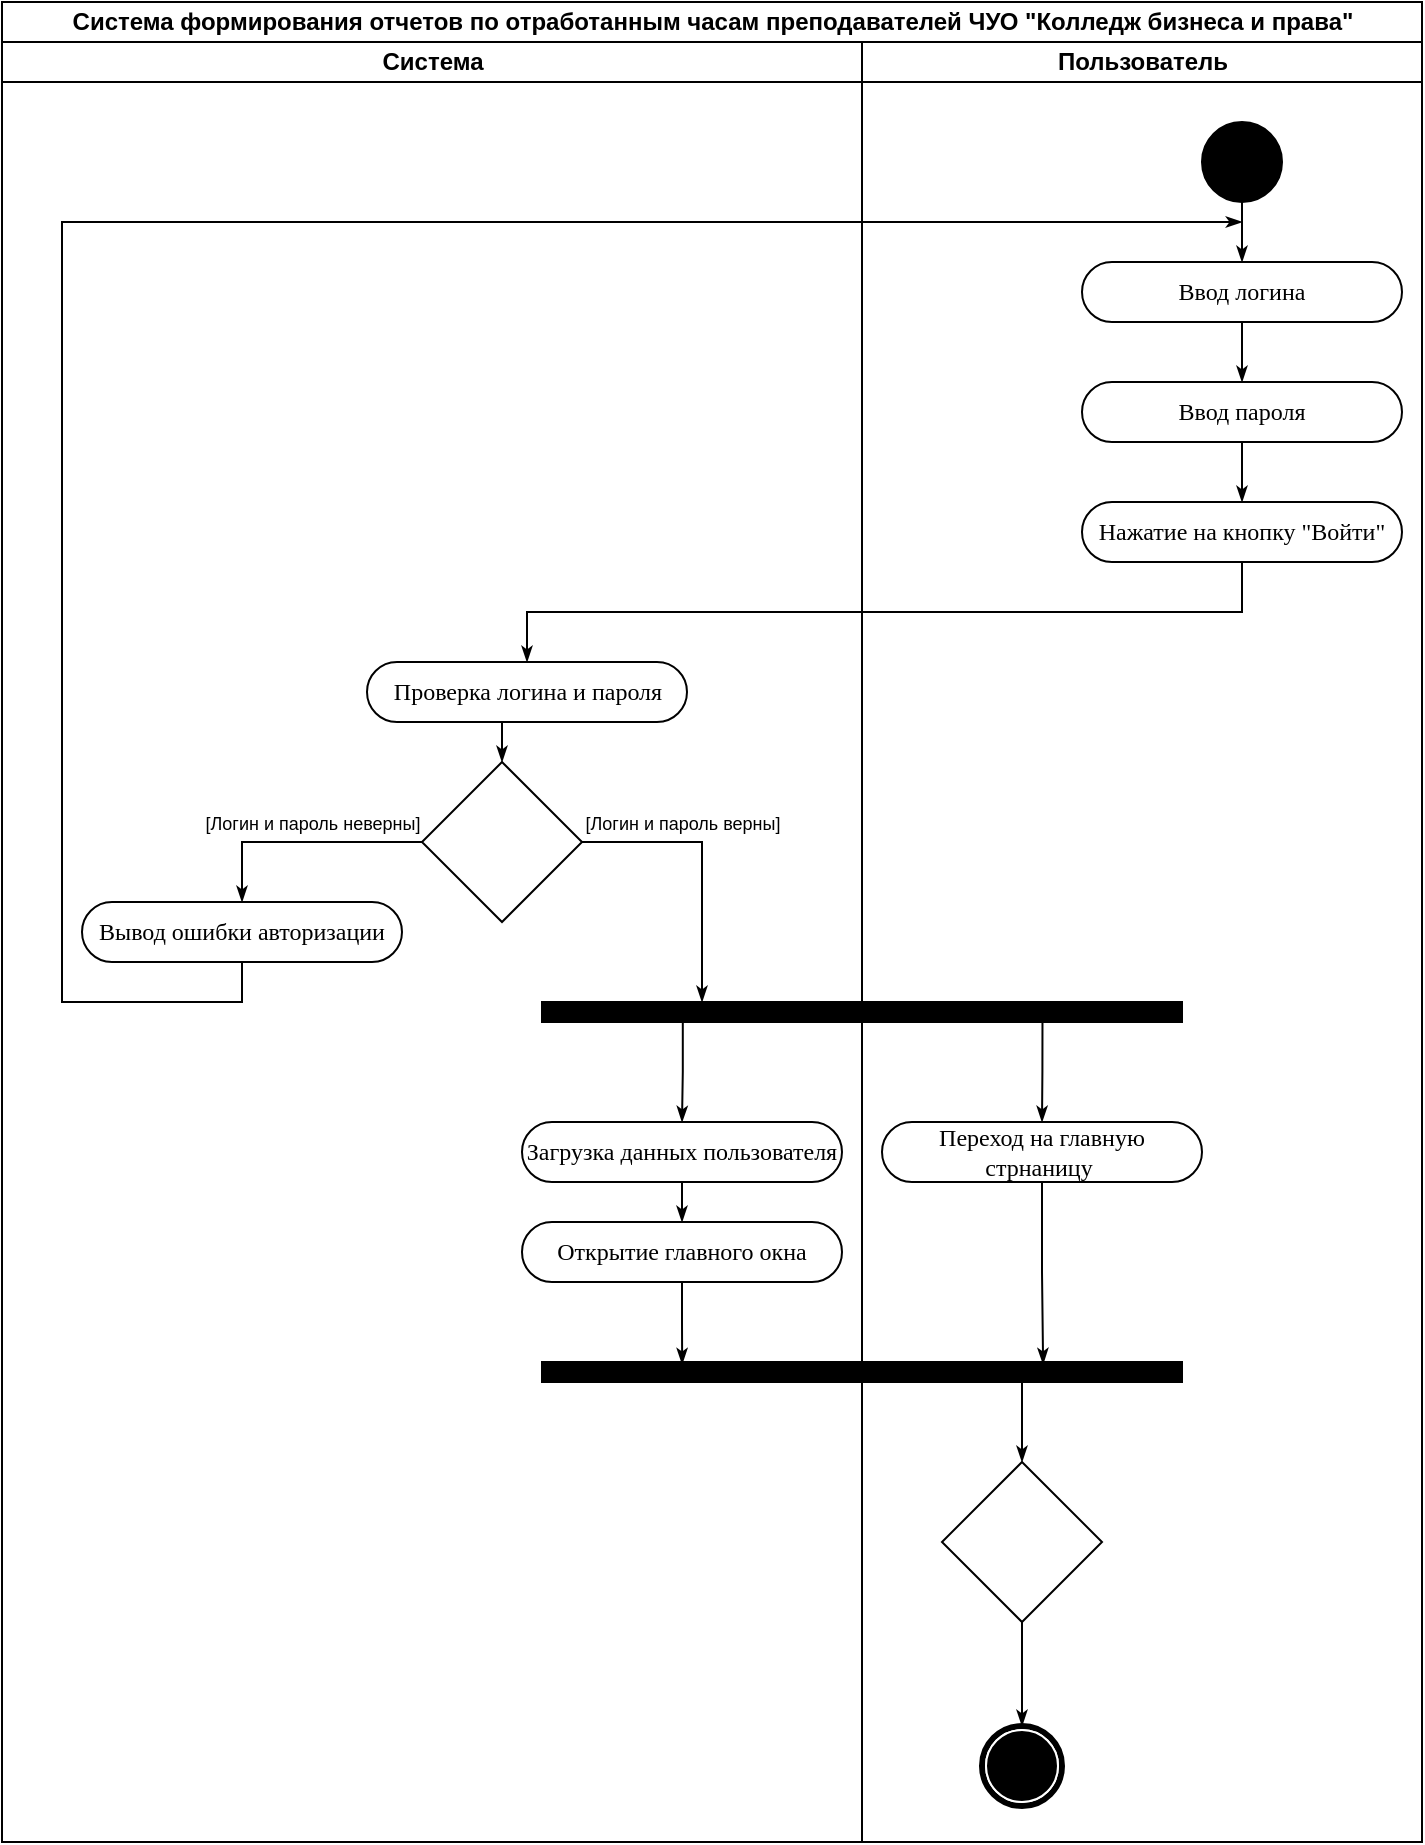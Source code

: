 <mxfile version="26.0.16">
  <diagram name="Page-1" id="0783ab3e-0a74-02c8-0abd-f7b4e66b4bec">
    <mxGraphModel dx="1276" dy="1706" grid="1" gridSize="10" guides="1" tooltips="1" connect="1" arrows="1" fold="1" page="1" pageScale="1" pageWidth="850" pageHeight="1100" background="none" math="0" shadow="0">
      <root>
        <mxCell id="0" />
        <mxCell id="1" parent="0" />
        <mxCell id="1c1d494c118603dd-1" value="&lt;span style=&quot;line-height: 115%;&quot; lang=&quot;RU&quot;&gt;&lt;font style=&quot;font-size: 12px;&quot; face=&quot;Helvetica&quot;&gt;Система формирования отчетов по отработанным часам преподавателей ЧУО &quot;Колледж бизнеса и права&quot;&lt;/font&gt;&lt;/span&gt;" style="swimlane;html=1;childLayout=stackLayout;startSize=20;rounded=0;shadow=0;comic=0;labelBackgroundColor=none;strokeWidth=1;fontFamily=Verdana;fontSize=12;align=center;" parent="1" vertex="1">
          <mxGeometry x="70" y="-1040" width="710" height="920" as="geometry" />
        </mxCell>
        <mxCell id="1c1d494c118603dd-3" value="Система" style="swimlane;html=1;startSize=20;" parent="1c1d494c118603dd-1" vertex="1">
          <mxGeometry y="20" width="430" height="900" as="geometry" />
        </mxCell>
        <mxCell id="xu6OhR2u2RjFFPf_3jyD-4" value="Проверка логина и пароля" style="rounded=1;whiteSpace=wrap;html=1;shadow=0;comic=0;labelBackgroundColor=none;strokeWidth=1;fontFamily=Verdana;fontSize=12;align=center;arcSize=50;" parent="1c1d494c118603dd-3" vertex="1">
          <mxGeometry x="182.5" y="310" width="160" height="30" as="geometry" />
        </mxCell>
        <mxCell id="xu6OhR2u2RjFFPf_3jyD-9" style="edgeStyle=orthogonalEdgeStyle;rounded=0;html=1;labelBackgroundColor=none;startArrow=none;startFill=0;startSize=5;endArrow=classicThin;endFill=1;endSize=5;jettySize=auto;orthogonalLoop=1;strokeWidth=1;fontFamily=Verdana;fontSize=12;entryX=0.5;entryY=0;entryDx=0;entryDy=0;exitX=0.5;exitY=1;exitDx=0;exitDy=0;" parent="1c1d494c118603dd-3" source="xu6OhR2u2RjFFPf_3jyD-4" edge="1">
          <mxGeometry relative="1" as="geometry">
            <mxPoint x="600" y="120" as="sourcePoint" />
            <mxPoint x="250" y="360" as="targetPoint" />
          </mxGeometry>
        </mxCell>
        <mxCell id="xu6OhR2u2RjFFPf_3jyD-10" value="Загрузка данных пользователя" style="rounded=1;whiteSpace=wrap;html=1;shadow=0;comic=0;labelBackgroundColor=none;strokeWidth=1;fontFamily=Verdana;fontSize=12;align=center;arcSize=50;" parent="1c1d494c118603dd-3" vertex="1">
          <mxGeometry x="260" y="540" width="160" height="30" as="geometry" />
        </mxCell>
        <mxCell id="xu6OhR2u2RjFFPf_3jyD-12" value="Открытие главного окна" style="rounded=1;whiteSpace=wrap;html=1;shadow=0;comic=0;labelBackgroundColor=none;strokeWidth=1;fontFamily=Verdana;fontSize=12;align=center;arcSize=50;" parent="1c1d494c118603dd-3" vertex="1">
          <mxGeometry x="260" y="590" width="160" height="30" as="geometry" />
        </mxCell>
        <mxCell id="xu6OhR2u2RjFFPf_3jyD-14" value="Вывод ошибки авторизации" style="rounded=1;whiteSpace=wrap;html=1;shadow=0;comic=0;labelBackgroundColor=none;strokeWidth=1;fontFamily=Verdana;fontSize=12;align=center;arcSize=50;" parent="1c1d494c118603dd-3" vertex="1">
          <mxGeometry x="40" y="430" width="160" height="30" as="geometry" />
        </mxCell>
        <mxCell id="xu6OhR2u2RjFFPf_3jyD-16" style="edgeStyle=orthogonalEdgeStyle;rounded=0;html=1;labelBackgroundColor=none;startArrow=none;startFill=0;startSize=5;endArrow=classicThin;endFill=1;endSize=5;jettySize=auto;orthogonalLoop=1;strokeWidth=1;fontFamily=Verdana;fontSize=12;entryX=0.5;entryY=0;entryDx=0;entryDy=0;exitX=0;exitY=0.5;exitDx=0;exitDy=0;" parent="1c1d494c118603dd-3" source="xu6OhR2u2RjFFPf_3jyD-27" target="xu6OhR2u2RjFFPf_3jyD-14" edge="1">
          <mxGeometry relative="1" as="geometry">
            <mxPoint x="200" y="395" as="sourcePoint" />
            <mxPoint x="360" y="490" as="targetPoint" />
          </mxGeometry>
        </mxCell>
        <mxCell id="xu6OhR2u2RjFFPf_3jyD-25" value="&lt;font style=&quot;font-size: 9px;&quot;&gt;&lt;font style=&quot;&quot;&gt;[Логин и пароль&amp;nbsp;&lt;/font&gt;&lt;span style=&quot;background-color: light-dark(#ffffff, var(--ge-dark-color, #121212)); color: light-dark(rgb(0, 0, 0), rgb(255, 255, 255));&quot;&gt;неверны]&lt;/span&gt;&lt;/font&gt;" style="edgeLabel;html=1;align=center;verticalAlign=middle;resizable=0;points=[];" parent="xu6OhR2u2RjFFPf_3jyD-16" vertex="1" connectable="0">
          <mxGeometry x="-0.065" relative="1" as="geometry">
            <mxPoint x="1" y="-10" as="offset" />
          </mxGeometry>
        </mxCell>
        <mxCell id="xu6OhR2u2RjFFPf_3jyD-27" value="" style="rhombus;whiteSpace=wrap;html=1;" parent="1c1d494c118603dd-3" vertex="1">
          <mxGeometry x="210" y="360" width="80" height="80" as="geometry" />
        </mxCell>
        <mxCell id="1c1d494c118603dd-4" value="Пользователь" style="swimlane;html=1;startSize=20;" parent="1c1d494c118603dd-1" vertex="1">
          <mxGeometry x="430" y="20" width="280" height="900" as="geometry" />
        </mxCell>
        <mxCell id="1c1d494c118603dd-27" style="edgeStyle=orthogonalEdgeStyle;rounded=0;html=1;labelBackgroundColor=none;startArrow=none;startFill=0;startSize=5;endArrow=classicThin;endFill=1;endSize=5;jettySize=auto;orthogonalLoop=1;strokeWidth=1;fontFamily=Verdana;fontSize=12" parent="1c1d494c118603dd-4" source="60571a20871a0731-4" target="60571a20871a0731-8" edge="1">
          <mxGeometry relative="1" as="geometry" />
        </mxCell>
        <mxCell id="60571a20871a0731-4" value="" style="ellipse;whiteSpace=wrap;html=1;rounded=0;shadow=0;comic=0;labelBackgroundColor=none;strokeWidth=1;fillColor=#000000;fontFamily=Verdana;fontSize=12;align=center;" parent="1c1d494c118603dd-4" vertex="1">
          <mxGeometry x="170" y="40" width="40" height="40" as="geometry" />
        </mxCell>
        <mxCell id="60571a20871a0731-8" value="Ввод логина" style="rounded=1;whiteSpace=wrap;html=1;shadow=0;comic=0;labelBackgroundColor=none;strokeWidth=1;fontFamily=Verdana;fontSize=12;align=center;arcSize=50;" parent="1c1d494c118603dd-4" vertex="1">
          <mxGeometry x="110" y="110" width="160" height="30" as="geometry" />
        </mxCell>
        <mxCell id="60571a20871a0731-5" value="" style="shape=mxgraph.bpmn.shape;html=1;verticalLabelPosition=bottom;labelBackgroundColor=#ffffff;verticalAlign=top;perimeter=ellipsePerimeter;outline=end;symbol=terminate;rounded=0;shadow=0;comic=0;strokeWidth=1;fontFamily=Verdana;fontSize=12;align=center;" parent="1c1d494c118603dd-4" vertex="1">
          <mxGeometry x="60" y="842" width="40" height="40" as="geometry" />
        </mxCell>
        <mxCell id="xu6OhR2u2RjFFPf_3jyD-2" value="Ввод пароля" style="rounded=1;whiteSpace=wrap;html=1;shadow=0;comic=0;labelBackgroundColor=none;strokeWidth=1;fontFamily=Verdana;fontSize=12;align=center;arcSize=50;" parent="1c1d494c118603dd-4" vertex="1">
          <mxGeometry x="110" y="170" width="160" height="30" as="geometry" />
        </mxCell>
        <mxCell id="xu6OhR2u2RjFFPf_3jyD-3" value="Нажатие на кнопку &quot;Войти&quot;" style="rounded=1;whiteSpace=wrap;html=1;shadow=0;comic=0;labelBackgroundColor=none;strokeWidth=1;fontFamily=Verdana;fontSize=12;align=center;arcSize=50;" parent="1c1d494c118603dd-4" vertex="1">
          <mxGeometry x="110" y="230" width="160" height="30" as="geometry" />
        </mxCell>
        <mxCell id="60571a20871a0731-3" value="" style="whiteSpace=wrap;html=1;rounded=0;shadow=0;comic=0;labelBackgroundColor=none;strokeWidth=1;fillColor=#000000;fontFamily=Verdana;fontSize=12;align=center;rotation=0;" parent="1c1d494c118603dd-4" vertex="1">
          <mxGeometry x="-160" y="480" width="320" height="10" as="geometry" />
        </mxCell>
        <mxCell id="xu6OhR2u2RjFFPf_3jyD-11" value="Переход на главную стрнаницу&amp;nbsp;" style="rounded=1;whiteSpace=wrap;html=1;shadow=0;comic=0;labelBackgroundColor=none;strokeWidth=1;fontFamily=Verdana;fontSize=12;align=center;arcSize=50;" parent="1c1d494c118603dd-4" vertex="1">
          <mxGeometry x="10" y="540" width="160" height="30" as="geometry" />
        </mxCell>
        <mxCell id="xu6OhR2u2RjFFPf_3jyD-6" style="edgeStyle=orthogonalEdgeStyle;rounded=0;html=1;labelBackgroundColor=none;startArrow=none;startFill=0;startSize=5;endArrow=classicThin;endFill=1;endSize=5;jettySize=auto;orthogonalLoop=1;strokeWidth=1;fontFamily=Verdana;fontSize=12;entryX=0.5;entryY=0;entryDx=0;entryDy=0;exitX=0.5;exitY=1;exitDx=0;exitDy=0;" parent="1c1d494c118603dd-4" source="xu6OhR2u2RjFFPf_3jyD-2" target="xu6OhR2u2RjFFPf_3jyD-3" edge="1">
          <mxGeometry relative="1" as="geometry">
            <mxPoint x="170" y="280" as="sourcePoint" />
            <mxPoint x="190" y="210" as="targetPoint" />
          </mxGeometry>
        </mxCell>
        <mxCell id="xu6OhR2u2RjFFPf_3jyD-5" style="edgeStyle=orthogonalEdgeStyle;rounded=0;html=1;labelBackgroundColor=none;startArrow=none;startFill=0;startSize=5;endArrow=classicThin;endFill=1;endSize=5;jettySize=auto;orthogonalLoop=1;strokeWidth=1;fontFamily=Verdana;fontSize=12;entryX=0.5;entryY=0;entryDx=0;entryDy=0;exitX=0.5;exitY=1;exitDx=0;exitDy=0;" parent="1c1d494c118603dd-4" source="60571a20871a0731-8" target="xu6OhR2u2RjFFPf_3jyD-2" edge="1">
          <mxGeometry relative="1" as="geometry">
            <mxPoint x="170" y="220" as="sourcePoint" />
            <mxPoint x="180" y="200" as="targetPoint" />
          </mxGeometry>
        </mxCell>
        <mxCell id="1c1d494c118603dd-12" value="" style="whiteSpace=wrap;html=1;rounded=0;shadow=0;comic=0;labelBackgroundColor=none;strokeWidth=1;fillColor=#000000;fontFamily=Verdana;fontSize=12;align=center;rotation=0;" parent="1c1d494c118603dd-4" vertex="1">
          <mxGeometry x="-160" y="660" width="320" height="10" as="geometry" />
        </mxCell>
        <mxCell id="1c1d494c118603dd-39" style="edgeStyle=none;rounded=0;html=1;labelBackgroundColor=none;startArrow=none;startFill=0;startSize=5;endArrow=classicThin;endFill=1;endSize=5;jettySize=auto;orthogonalLoop=1;strokeWidth=1;fontFamily=Verdana;fontSize=12;entryX=0.5;entryY=0;entryDx=0;entryDy=0;exitX=0.75;exitY=1;exitDx=0;exitDy=0;" parent="1c1d494c118603dd-4" source="1c1d494c118603dd-12" target="VrD9Mxw6rzX_bXyfcPWA-1" edge="1">
          <mxGeometry relative="1" as="geometry">
            <mxPoint x="-80" y="870" as="targetPoint" />
            <Array as="points" />
          </mxGeometry>
        </mxCell>
        <mxCell id="xu6OhR2u2RjFFPf_3jyD-18" style="edgeStyle=orthogonalEdgeStyle;rounded=0;html=1;labelBackgroundColor=none;startArrow=none;startFill=0;startSize=5;endArrow=classicThin;endFill=1;endSize=5;jettySize=auto;orthogonalLoop=1;strokeWidth=1;fontFamily=Verdana;fontSize=12;entryX=0.5;entryY=0;entryDx=0;entryDy=0;exitX=0.782;exitY=0.93;exitDx=0;exitDy=0;exitPerimeter=0;" parent="1c1d494c118603dd-4" source="60571a20871a0731-3" target="xu6OhR2u2RjFFPf_3jyD-11" edge="1">
          <mxGeometry relative="1" as="geometry">
            <mxPoint x="-80" y="500" as="sourcePoint" />
            <mxPoint x="-80" y="550" as="targetPoint" />
          </mxGeometry>
        </mxCell>
        <mxCell id="xu6OhR2u2RjFFPf_3jyD-23" style="edgeStyle=orthogonalEdgeStyle;rounded=0;html=1;labelBackgroundColor=none;startArrow=none;startFill=0;startSize=5;endArrow=classicThin;endFill=1;endSize=5;jettySize=auto;orthogonalLoop=1;strokeWidth=1;fontFamily=Verdana;fontSize=12;entryX=0.783;entryY=0.106;entryDx=0;entryDy=0;exitX=0.5;exitY=1;exitDx=0;exitDy=0;entryPerimeter=0;" parent="1c1d494c118603dd-4" source="xu6OhR2u2RjFFPf_3jyD-11" target="1c1d494c118603dd-12" edge="1">
          <mxGeometry relative="1" as="geometry">
            <mxPoint x="-80" y="630" as="sourcePoint" />
            <mxPoint x="-80" y="671" as="targetPoint" />
          </mxGeometry>
        </mxCell>
        <mxCell id="VrD9Mxw6rzX_bXyfcPWA-1" value="" style="rhombus;whiteSpace=wrap;html=1;" parent="1c1d494c118603dd-4" vertex="1">
          <mxGeometry x="40" y="710" width="80" height="80" as="geometry" />
        </mxCell>
        <mxCell id="VrD9Mxw6rzX_bXyfcPWA-2" style="edgeStyle=none;rounded=0;html=1;labelBackgroundColor=none;startArrow=none;startFill=0;startSize=5;endArrow=classicThin;endFill=1;endSize=5;jettySize=auto;orthogonalLoop=1;strokeWidth=1;fontFamily=Verdana;fontSize=12;entryX=0.5;entryY=0;entryDx=0;entryDy=0;exitX=0.5;exitY=1;exitDx=0;exitDy=0;" parent="1c1d494c118603dd-4" source="VrD9Mxw6rzX_bXyfcPWA-1" target="60571a20871a0731-5" edge="1">
          <mxGeometry relative="1" as="geometry">
            <mxPoint x="90" y="720" as="targetPoint" />
            <Array as="points" />
            <mxPoint x="90" y="680" as="sourcePoint" />
          </mxGeometry>
        </mxCell>
        <mxCell id="xu6OhR2u2RjFFPf_3jyD-7" style="edgeStyle=orthogonalEdgeStyle;rounded=0;html=1;labelBackgroundColor=none;startArrow=none;startFill=0;startSize=5;endArrow=classicThin;endFill=1;endSize=5;jettySize=auto;orthogonalLoop=1;strokeWidth=1;fontFamily=Verdana;fontSize=12;entryX=0.5;entryY=0;entryDx=0;entryDy=0;exitX=0.5;exitY=1;exitDx=0;exitDy=0;" parent="1c1d494c118603dd-1" source="xu6OhR2u2RjFFPf_3jyD-3" target="xu6OhR2u2RjFFPf_3jyD-4" edge="1">
          <mxGeometry relative="1" as="geometry">
            <mxPoint x="590" y="130" as="sourcePoint" />
            <mxPoint x="590" y="160" as="targetPoint" />
          </mxGeometry>
        </mxCell>
        <mxCell id="xu6OhR2u2RjFFPf_3jyD-13" style="edgeStyle=orthogonalEdgeStyle;rounded=0;html=1;labelBackgroundColor=none;startArrow=none;startFill=0;startSize=5;endArrow=classicThin;endFill=1;endSize=5;jettySize=auto;orthogonalLoop=1;strokeWidth=1;fontFamily=Verdana;fontSize=12;entryX=0.25;entryY=0;entryDx=0;entryDy=0;exitX=1;exitY=0.5;exitDx=0;exitDy=0;" parent="1c1d494c118603dd-1" source="xu6OhR2u2RjFFPf_3jyD-27" target="60571a20871a0731-3" edge="1">
          <mxGeometry relative="1" as="geometry">
            <mxPoint x="300" y="415" as="sourcePoint" />
            <mxPoint x="570" y="260" as="targetPoint" />
          </mxGeometry>
        </mxCell>
        <mxCell id="xu6OhR2u2RjFFPf_3jyD-26" value="&lt;font style=&quot;font-size: 9px;&quot;&gt;[Логин и пароль верны]&lt;/font&gt;" style="edgeLabel;html=1;align=center;verticalAlign=middle;resizable=0;points=[];" parent="xu6OhR2u2RjFFPf_3jyD-13" vertex="1" connectable="0">
          <mxGeometry x="-0.66" relative="1" as="geometry">
            <mxPoint x="26" y="-10" as="offset" />
          </mxGeometry>
        </mxCell>
        <mxCell id="xu6OhR2u2RjFFPf_3jyD-15" style="edgeStyle=orthogonalEdgeStyle;rounded=0;html=1;labelBackgroundColor=none;startArrow=none;startFill=0;startSize=5;endArrow=classicThin;endFill=1;endSize=5;jettySize=auto;orthogonalLoop=1;strokeWidth=1;fontFamily=Verdana;fontSize=12;exitX=0.5;exitY=1;exitDx=0;exitDy=0;" parent="1c1d494c118603dd-1" source="xu6OhR2u2RjFFPf_3jyD-14" edge="1">
          <mxGeometry relative="1" as="geometry">
            <mxPoint x="630" y="290" as="sourcePoint" />
            <mxPoint x="620" y="110" as="targetPoint" />
            <Array as="points">
              <mxPoint x="120" y="500" />
              <mxPoint x="30" y="500" />
              <mxPoint x="30" y="110" />
            </Array>
          </mxGeometry>
        </mxCell>
        <mxCell id="xu6OhR2u2RjFFPf_3jyD-17" style="edgeStyle=orthogonalEdgeStyle;rounded=0;html=1;labelBackgroundColor=none;startArrow=none;startFill=0;startSize=5;endArrow=classicThin;endFill=1;endSize=5;jettySize=auto;orthogonalLoop=1;strokeWidth=1;fontFamily=Verdana;fontSize=12;entryX=0.5;entryY=0;entryDx=0;entryDy=0;exitX=0.22;exitY=1.01;exitDx=0;exitDy=0;exitPerimeter=0;" parent="1c1d494c118603dd-1" source="60571a20871a0731-3" target="xu6OhR2u2RjFFPf_3jyD-10" edge="1">
          <mxGeometry relative="1" as="geometry">
            <mxPoint x="335" y="430" as="sourcePoint" />
            <mxPoint x="360" y="510" as="targetPoint" />
          </mxGeometry>
        </mxCell>
        <mxCell id="xu6OhR2u2RjFFPf_3jyD-22" style="edgeStyle=orthogonalEdgeStyle;rounded=0;html=1;labelBackgroundColor=none;startArrow=none;startFill=0;startSize=5;endArrow=classicThin;endFill=1;endSize=5;jettySize=auto;orthogonalLoop=1;strokeWidth=1;fontFamily=Verdana;fontSize=12;entryX=0.219;entryY=0.106;entryDx=0;entryDy=0;exitX=0.5;exitY=1;exitDx=0;exitDy=0;entryPerimeter=0;" parent="1c1d494c118603dd-1" source="xu6OhR2u2RjFFPf_3jyD-12" target="1c1d494c118603dd-12" edge="1">
          <mxGeometry relative="1" as="geometry">
            <mxPoint x="350" y="600" as="sourcePoint" />
            <mxPoint x="350" y="620" as="targetPoint" />
          </mxGeometry>
        </mxCell>
        <mxCell id="xu6OhR2u2RjFFPf_3jyD-28" style="edgeStyle=orthogonalEdgeStyle;rounded=0;html=1;labelBackgroundColor=none;startArrow=none;startFill=0;startSize=5;endArrow=classicThin;endFill=1;endSize=5;jettySize=auto;orthogonalLoop=1;strokeWidth=1;fontFamily=Verdana;fontSize=12;entryX=0.5;entryY=0;entryDx=0;entryDy=0;" parent="1" target="xu6OhR2u2RjFFPf_3jyD-12" edge="1">
          <mxGeometry relative="1" as="geometry">
            <mxPoint x="410" y="-450" as="sourcePoint" />
            <mxPoint x="420" y="-470" as="targetPoint" />
          </mxGeometry>
        </mxCell>
      </root>
    </mxGraphModel>
  </diagram>
</mxfile>
